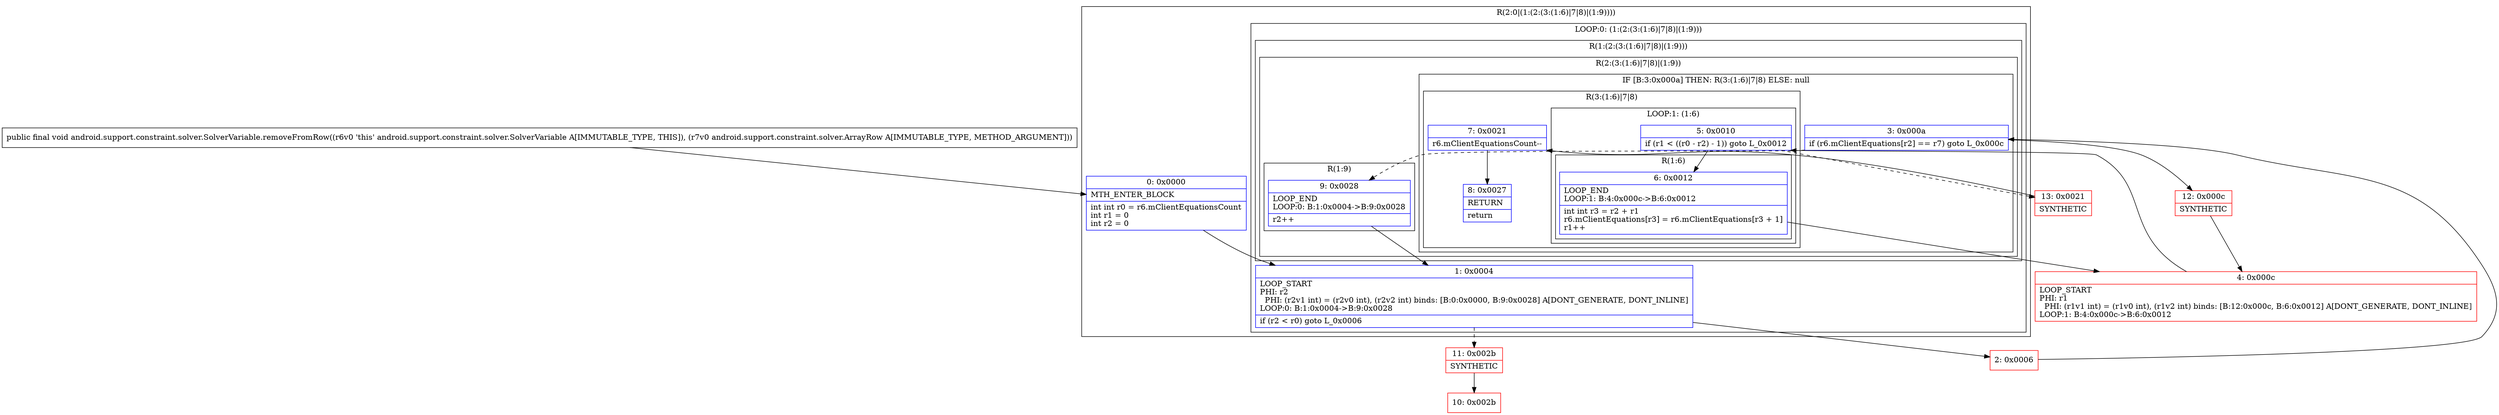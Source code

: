digraph "CFG forandroid.support.constraint.solver.SolverVariable.removeFromRow(Landroid\/support\/constraint\/solver\/ArrayRow;)V" {
subgraph cluster_Region_200246551 {
label = "R(2:0|(1:(2:(3:(1:6)|7|8)|(1:9))))";
node [shape=record,color=blue];
Node_0 [shape=record,label="{0\:\ 0x0000|MTH_ENTER_BLOCK\l|int int r0 = r6.mClientEquationsCount\lint r1 = 0\lint r2 = 0\l}"];
subgraph cluster_LoopRegion_2022097713 {
label = "LOOP:0: (1:(2:(3:(1:6)|7|8)|(1:9)))";
node [shape=record,color=blue];
Node_1 [shape=record,label="{1\:\ 0x0004|LOOP_START\lPHI: r2 \l  PHI: (r2v1 int) = (r2v0 int), (r2v2 int) binds: [B:0:0x0000, B:9:0x0028] A[DONT_GENERATE, DONT_INLINE]\lLOOP:0: B:1:0x0004\-\>B:9:0x0028\l|if (r2 \< r0) goto L_0x0006\l}"];
subgraph cluster_Region_1466682699 {
label = "R(1:(2:(3:(1:6)|7|8)|(1:9)))";
node [shape=record,color=blue];
subgraph cluster_Region_243720378 {
label = "R(2:(3:(1:6)|7|8)|(1:9))";
node [shape=record,color=blue];
subgraph cluster_IfRegion_1516509286 {
label = "IF [B:3:0x000a] THEN: R(3:(1:6)|7|8) ELSE: null";
node [shape=record,color=blue];
Node_3 [shape=record,label="{3\:\ 0x000a|if (r6.mClientEquations[r2] == r7) goto L_0x000c\l}"];
subgraph cluster_Region_1398398234 {
label = "R(3:(1:6)|7|8)";
node [shape=record,color=blue];
subgraph cluster_LoopRegion_1710643333 {
label = "LOOP:1: (1:6)";
node [shape=record,color=blue];
Node_5 [shape=record,label="{5\:\ 0x0010|if (r1 \< ((r0 \- r2) \- 1)) goto L_0x0012\l}"];
subgraph cluster_Region_1661282512 {
label = "R(1:6)";
node [shape=record,color=blue];
Node_6 [shape=record,label="{6\:\ 0x0012|LOOP_END\lLOOP:1: B:4:0x000c\-\>B:6:0x0012\l|int int r3 = r2 + r1\lr6.mClientEquations[r3] = r6.mClientEquations[r3 + 1]\lr1++\l}"];
}
}
Node_7 [shape=record,label="{7\:\ 0x0021|r6.mClientEquationsCount\-\-\l}"];
Node_8 [shape=record,label="{8\:\ 0x0027|RETURN\l|return\l}"];
}
}
subgraph cluster_Region_339070618 {
label = "R(1:9)";
node [shape=record,color=blue];
Node_9 [shape=record,label="{9\:\ 0x0028|LOOP_END\lLOOP:0: B:1:0x0004\-\>B:9:0x0028\l|r2++\l}"];
}
}
}
}
}
Node_2 [shape=record,color=red,label="{2\:\ 0x0006}"];
Node_4 [shape=record,color=red,label="{4\:\ 0x000c|LOOP_START\lPHI: r1 \l  PHI: (r1v1 int) = (r1v0 int), (r1v2 int) binds: [B:12:0x000c, B:6:0x0012] A[DONT_GENERATE, DONT_INLINE]\lLOOP:1: B:4:0x000c\-\>B:6:0x0012\l}"];
Node_10 [shape=record,color=red,label="{10\:\ 0x002b}"];
Node_11 [shape=record,color=red,label="{11\:\ 0x002b|SYNTHETIC\l}"];
Node_12 [shape=record,color=red,label="{12\:\ 0x000c|SYNTHETIC\l}"];
Node_13 [shape=record,color=red,label="{13\:\ 0x0021|SYNTHETIC\l}"];
MethodNode[shape=record,label="{public final void android.support.constraint.solver.SolverVariable.removeFromRow((r6v0 'this' android.support.constraint.solver.SolverVariable A[IMMUTABLE_TYPE, THIS]), (r7v0 android.support.constraint.solver.ArrayRow A[IMMUTABLE_TYPE, METHOD_ARGUMENT])) }"];
MethodNode -> Node_0;
Node_0 -> Node_1;
Node_1 -> Node_2;
Node_1 -> Node_11[style=dashed];
Node_3 -> Node_9[style=dashed];
Node_3 -> Node_12;
Node_5 -> Node_6;
Node_5 -> Node_13[style=dashed];
Node_6 -> Node_4;
Node_7 -> Node_8;
Node_9 -> Node_1;
Node_2 -> Node_3;
Node_4 -> Node_5;
Node_11 -> Node_10;
Node_12 -> Node_4;
Node_13 -> Node_7;
}

